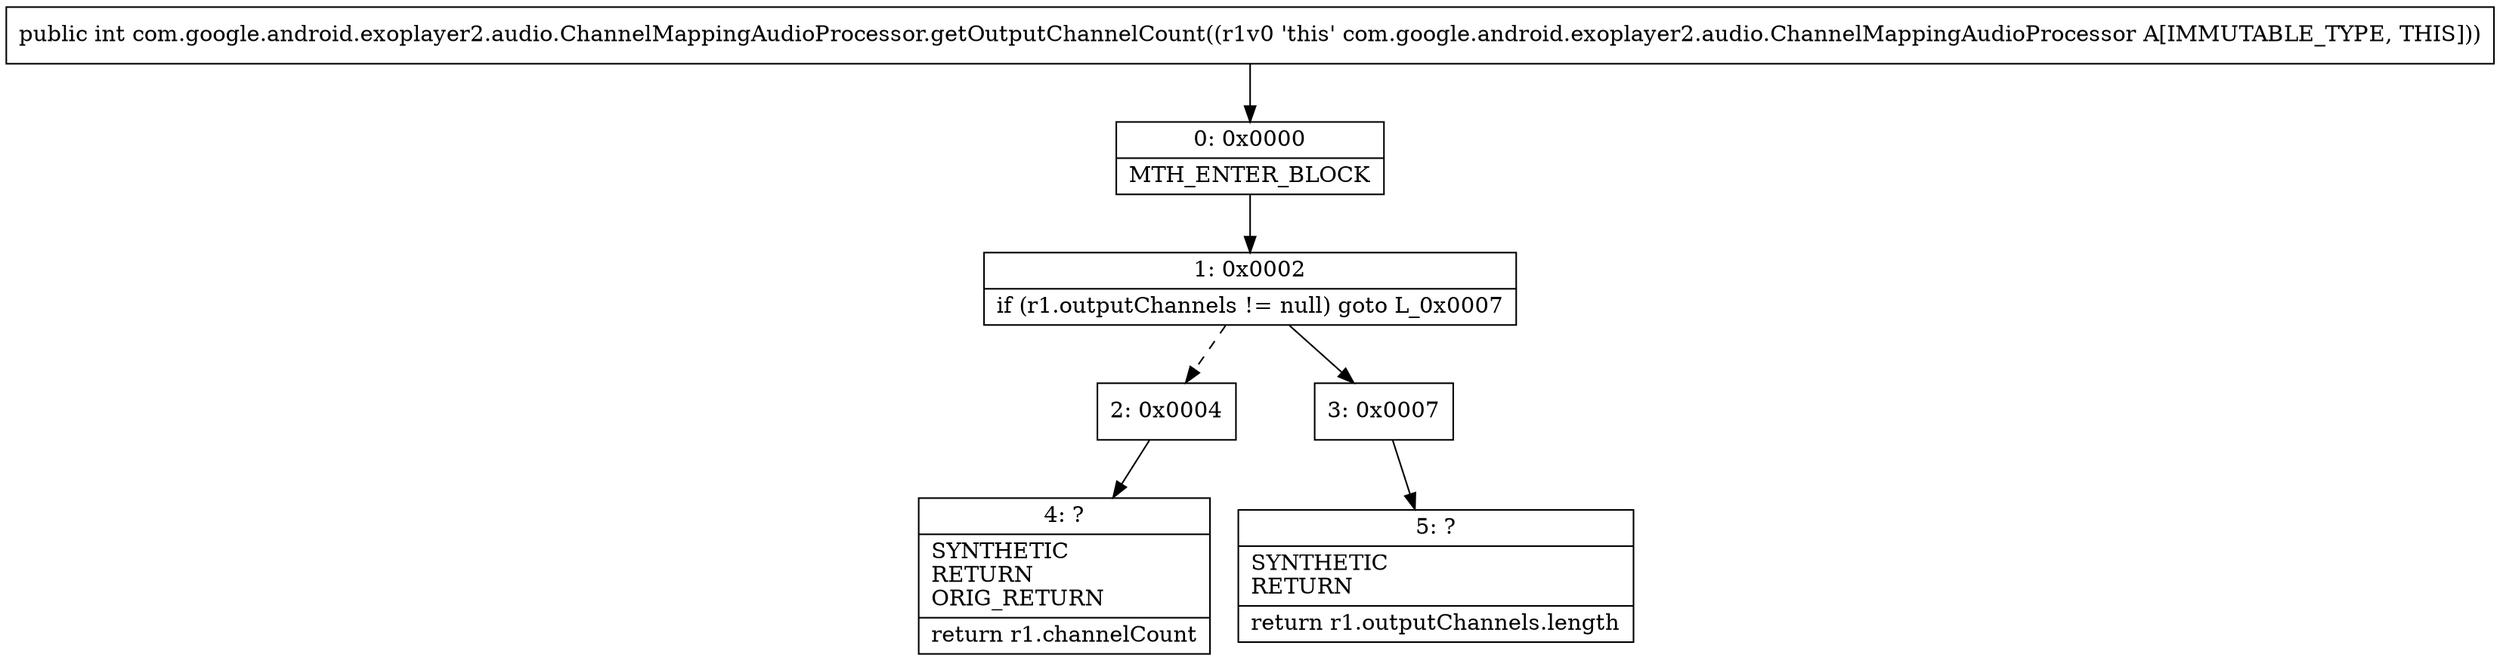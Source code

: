 digraph "CFG forcom.google.android.exoplayer2.audio.ChannelMappingAudioProcessor.getOutputChannelCount()I" {
Node_0 [shape=record,label="{0\:\ 0x0000|MTH_ENTER_BLOCK\l}"];
Node_1 [shape=record,label="{1\:\ 0x0002|if (r1.outputChannels != null) goto L_0x0007\l}"];
Node_2 [shape=record,label="{2\:\ 0x0004}"];
Node_3 [shape=record,label="{3\:\ 0x0007}"];
Node_4 [shape=record,label="{4\:\ ?|SYNTHETIC\lRETURN\lORIG_RETURN\l|return r1.channelCount\l}"];
Node_5 [shape=record,label="{5\:\ ?|SYNTHETIC\lRETURN\l|return r1.outputChannels.length\l}"];
MethodNode[shape=record,label="{public int com.google.android.exoplayer2.audio.ChannelMappingAudioProcessor.getOutputChannelCount((r1v0 'this' com.google.android.exoplayer2.audio.ChannelMappingAudioProcessor A[IMMUTABLE_TYPE, THIS])) }"];
MethodNode -> Node_0;
Node_0 -> Node_1;
Node_1 -> Node_2[style=dashed];
Node_1 -> Node_3;
Node_2 -> Node_4;
Node_3 -> Node_5;
}

